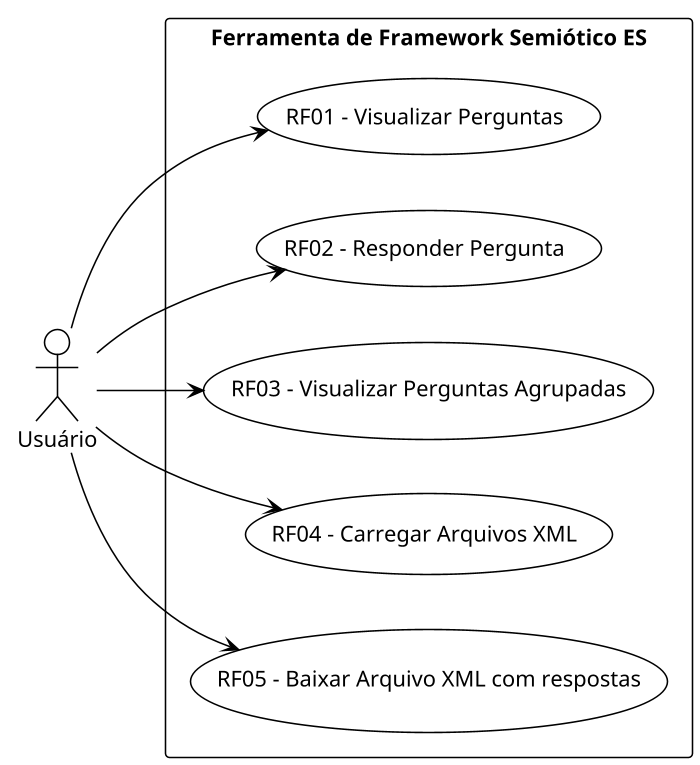@startuml use_cases
!theme mono
skinparam dpi 150
left to right direction

actor Usuário

rectangle "Ferramenta de Framework Semiótico ES" {
    (RF01 - Visualizar Perguntas) as visualizar
    (RF02 - Responder Pergunta) as responder
    (RF03 - Visualizar Perguntas Agrupadas) as agrupar
    (RF04 - Carregar Arquivos XML) as carregar
    (RF05 - Baixar Arquivo XML com respostas) as salvar
}

Usuário --> visualizar
Usuário --> responder
Usuário --> agrupar
Usuário --> carregar
Usuário --> salvar

@enduml